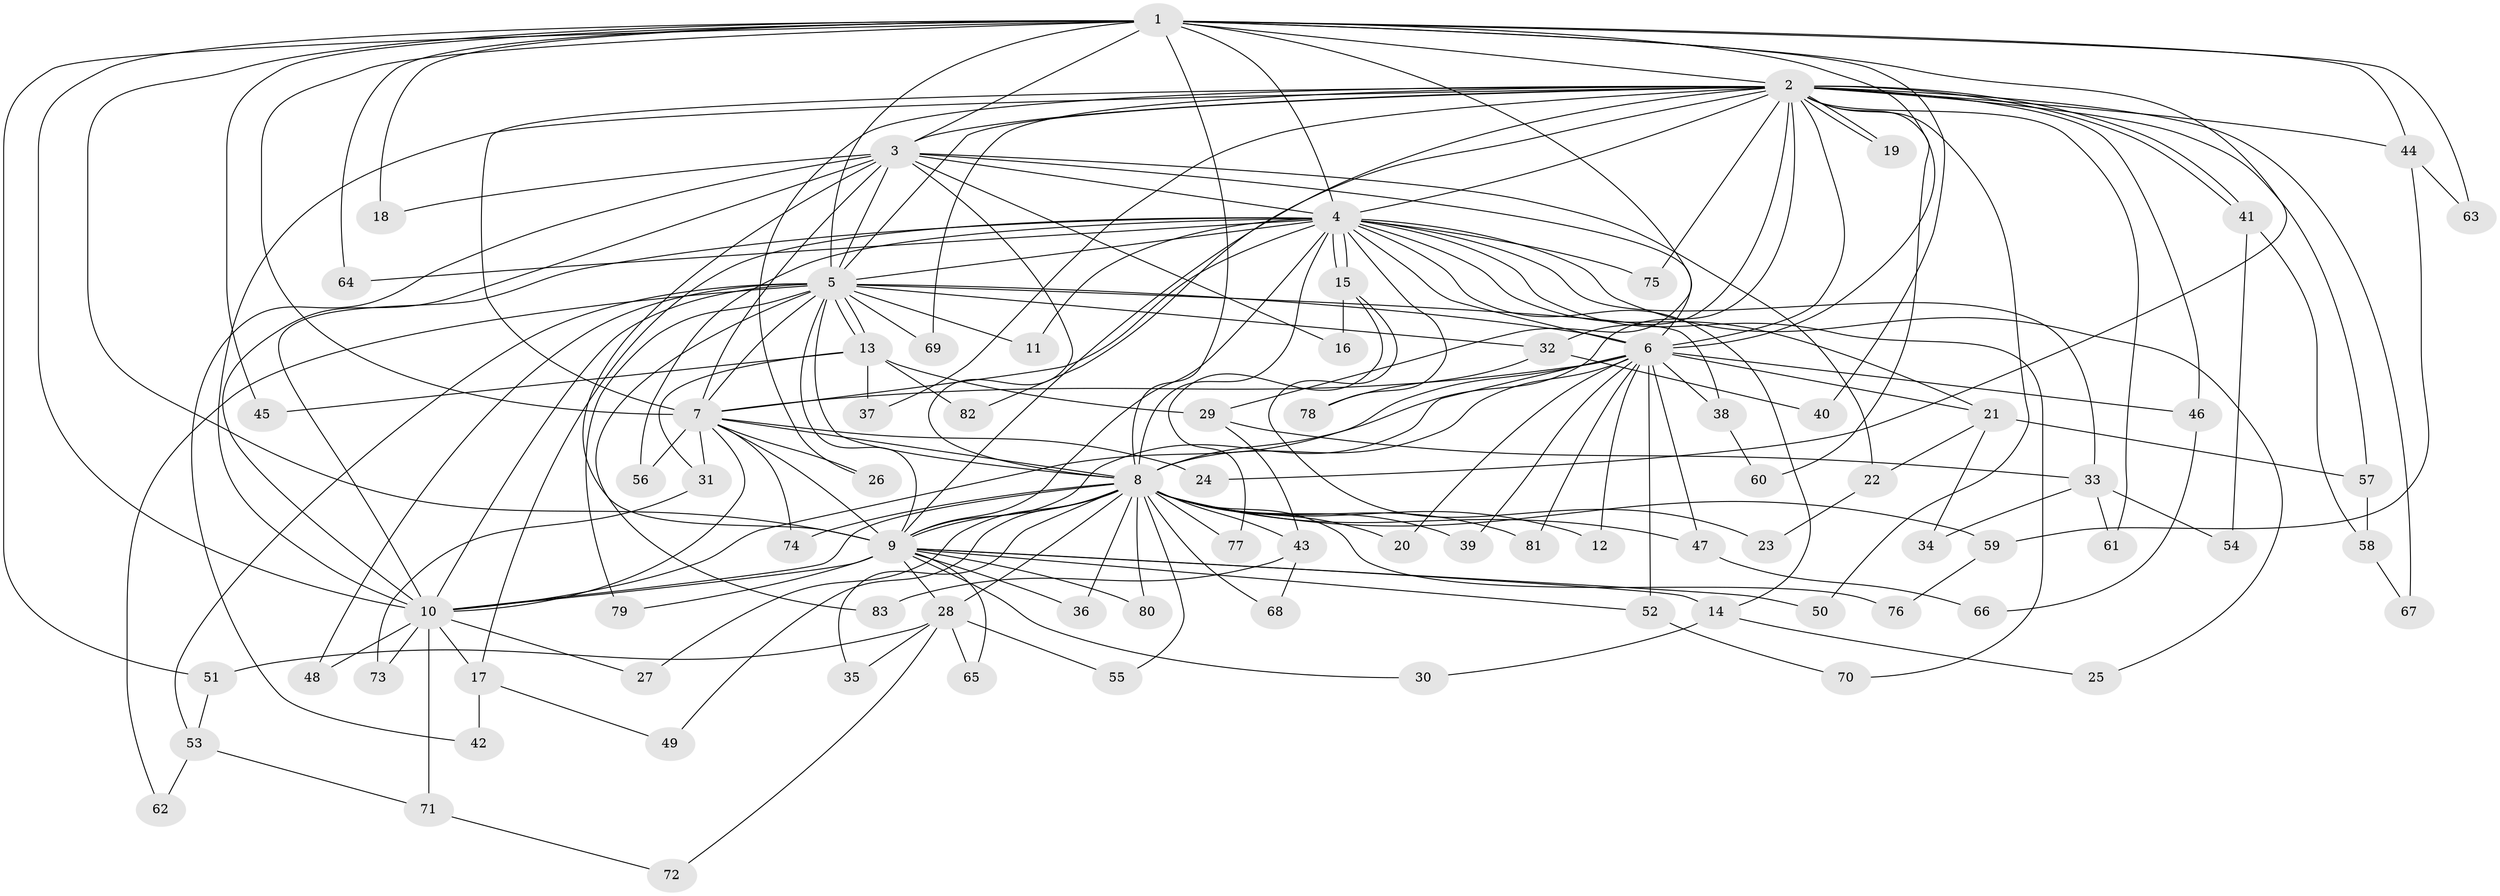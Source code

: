 // coarse degree distribution, {17: 0.05172413793103448, 24: 0.017241379310344827, 13: 0.05172413793103448, 21: 0.017241379310344827, 25: 0.017241379310344827, 18: 0.017241379310344827, 2: 0.5172413793103449, 8: 0.017241379310344827, 4: 0.1206896551724138, 5: 0.05172413793103448, 3: 0.10344827586206896, 7: 0.017241379310344827}
// Generated by graph-tools (version 1.1) at 2025/17/03/04/25 18:17:50]
// undirected, 83 vertices, 191 edges
graph export_dot {
graph [start="1"]
  node [color=gray90,style=filled];
  1;
  2;
  3;
  4;
  5;
  6;
  7;
  8;
  9;
  10;
  11;
  12;
  13;
  14;
  15;
  16;
  17;
  18;
  19;
  20;
  21;
  22;
  23;
  24;
  25;
  26;
  27;
  28;
  29;
  30;
  31;
  32;
  33;
  34;
  35;
  36;
  37;
  38;
  39;
  40;
  41;
  42;
  43;
  44;
  45;
  46;
  47;
  48;
  49;
  50;
  51;
  52;
  53;
  54;
  55;
  56;
  57;
  58;
  59;
  60;
  61;
  62;
  63;
  64;
  65;
  66;
  67;
  68;
  69;
  70;
  71;
  72;
  73;
  74;
  75;
  76;
  77;
  78;
  79;
  80;
  81;
  82;
  83;
  1 -- 2;
  1 -- 3;
  1 -- 4;
  1 -- 5;
  1 -- 6;
  1 -- 7;
  1 -- 8;
  1 -- 9;
  1 -- 10;
  1 -- 18;
  1 -- 24;
  1 -- 29;
  1 -- 40;
  1 -- 44;
  1 -- 45;
  1 -- 51;
  1 -- 63;
  1 -- 64;
  2 -- 3;
  2 -- 4;
  2 -- 5;
  2 -- 6;
  2 -- 7;
  2 -- 8;
  2 -- 9;
  2 -- 10;
  2 -- 19;
  2 -- 19;
  2 -- 26;
  2 -- 32;
  2 -- 37;
  2 -- 41;
  2 -- 41;
  2 -- 44;
  2 -- 46;
  2 -- 50;
  2 -- 57;
  2 -- 60;
  2 -- 61;
  2 -- 67;
  2 -- 69;
  2 -- 75;
  2 -- 82;
  3 -- 4;
  3 -- 5;
  3 -- 6;
  3 -- 7;
  3 -- 8;
  3 -- 9;
  3 -- 10;
  3 -- 16;
  3 -- 18;
  3 -- 22;
  3 -- 42;
  4 -- 5;
  4 -- 6;
  4 -- 7;
  4 -- 8;
  4 -- 9;
  4 -- 10;
  4 -- 11;
  4 -- 14;
  4 -- 15;
  4 -- 15;
  4 -- 17;
  4 -- 21;
  4 -- 25;
  4 -- 33;
  4 -- 56;
  4 -- 64;
  4 -- 70;
  4 -- 75;
  4 -- 78;
  5 -- 6;
  5 -- 7;
  5 -- 8;
  5 -- 9;
  5 -- 10;
  5 -- 11;
  5 -- 13;
  5 -- 13;
  5 -- 32;
  5 -- 38;
  5 -- 48;
  5 -- 53;
  5 -- 62;
  5 -- 69;
  5 -- 79;
  5 -- 83;
  6 -- 7;
  6 -- 8;
  6 -- 9;
  6 -- 10;
  6 -- 12;
  6 -- 20;
  6 -- 21;
  6 -- 38;
  6 -- 39;
  6 -- 46;
  6 -- 47;
  6 -- 52;
  6 -- 81;
  7 -- 8;
  7 -- 9;
  7 -- 10;
  7 -- 24;
  7 -- 26;
  7 -- 31;
  7 -- 56;
  7 -- 74;
  8 -- 9;
  8 -- 10;
  8 -- 12;
  8 -- 20;
  8 -- 27;
  8 -- 28;
  8 -- 35;
  8 -- 36;
  8 -- 39;
  8 -- 43;
  8 -- 47;
  8 -- 49;
  8 -- 55;
  8 -- 59;
  8 -- 68;
  8 -- 74;
  8 -- 76;
  8 -- 77;
  8 -- 80;
  8 -- 81;
  9 -- 10;
  9 -- 14;
  9 -- 28;
  9 -- 30;
  9 -- 36;
  9 -- 50;
  9 -- 52;
  9 -- 65;
  9 -- 79;
  9 -- 80;
  10 -- 17;
  10 -- 27;
  10 -- 48;
  10 -- 71;
  10 -- 73;
  13 -- 29;
  13 -- 31;
  13 -- 37;
  13 -- 45;
  13 -- 82;
  14 -- 25;
  14 -- 30;
  15 -- 16;
  15 -- 23;
  15 -- 77;
  17 -- 42;
  17 -- 49;
  21 -- 22;
  21 -- 34;
  21 -- 57;
  22 -- 23;
  28 -- 35;
  28 -- 51;
  28 -- 55;
  28 -- 65;
  28 -- 72;
  29 -- 33;
  29 -- 43;
  31 -- 73;
  32 -- 40;
  32 -- 78;
  33 -- 34;
  33 -- 54;
  33 -- 61;
  38 -- 60;
  41 -- 54;
  41 -- 58;
  43 -- 68;
  43 -- 83;
  44 -- 59;
  44 -- 63;
  46 -- 66;
  47 -- 66;
  51 -- 53;
  52 -- 70;
  53 -- 62;
  53 -- 71;
  57 -- 58;
  58 -- 67;
  59 -- 76;
  71 -- 72;
}
